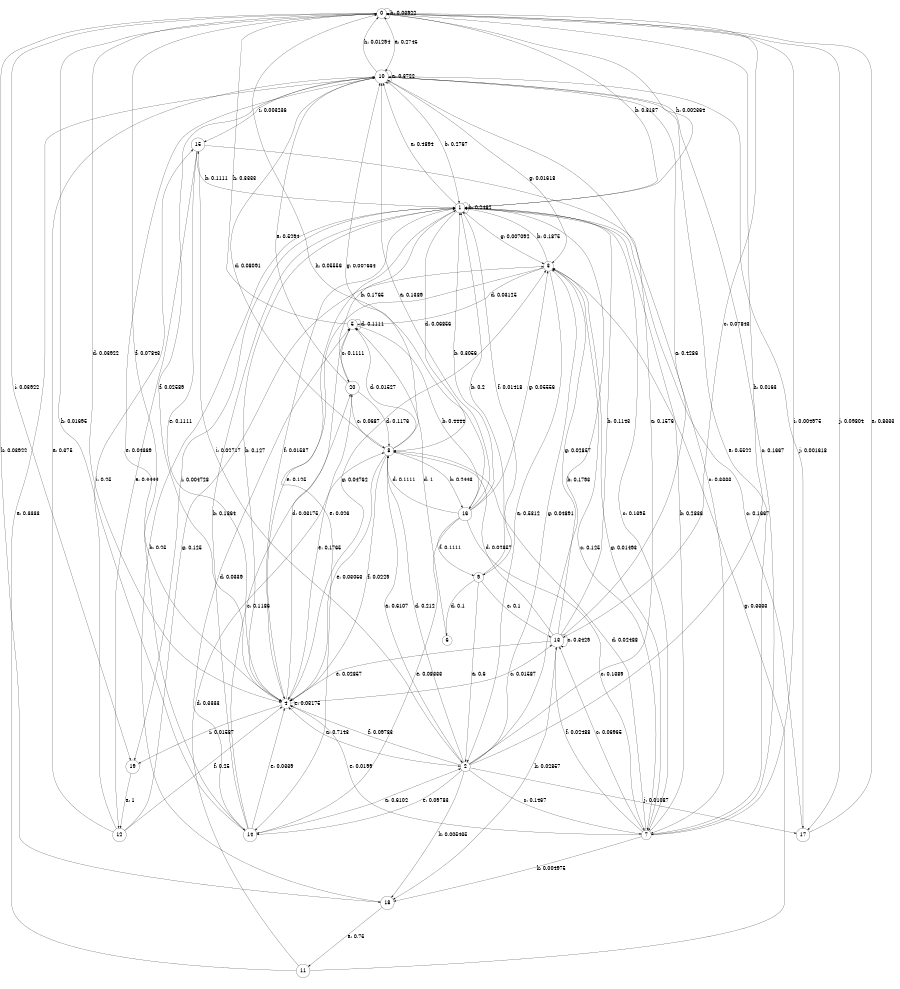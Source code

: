 digraph "d1-100nw-t0-cen-CG2k" {
size = "6,8.5";
ratio = "fill";
node [shape = circle];
node [fontsize = 24];
edge [fontsize = 24];
0 -> 10 [label = "a: 0.2745   "];
0 -> 1 [label = "b: 0.3137   "];
0 -> 13 [label = "c: 0.07843  "];
0 -> 4 [label = "d: 0.03922  "];
0 -> 4 [label = "f: 0.07843  "];
0 -> 0 [label = "h: 0.03922  "];
0 -> 19 [label = "i: 0.03922  "];
0 -> 17 [label = "j: 0.09804  "];
0 -> 18 [label = "k: 0.03922  "];
1 -> 10 [label = "a: 0.4894   "];
1 -> 1 [label = "b: 0.2482   "];
1 -> 7 [label = "c: 0.1395   "];
1 -> 8 [label = "d: 0.06856  "];
1 -> 14 [label = "e: 0.026    "];
1 -> 9 [label = "f: 0.01418  "];
1 -> 3 [label = "g: 0.007092  "];
1 -> 0 [label = "h: 0.002364  "];
1 -> 19 [label = "i: 0.004728  "];
2 -> 10 [label = "a: 0.1576   "];
2 -> 1 [label = "b: 0.1793   "];
2 -> 7 [label = "c: 0.1467   "];
2 -> 8 [label = "d: 0.212    "];
2 -> 14 [label = "e: 0.09783  "];
2 -> 4 [label = "f: 0.09783  "];
2 -> 3 [label = "g: 0.04891  "];
2 -> 0 [label = "h: 0.0163   "];
2 -> 15 [label = "i: 0.02717  "];
2 -> 17 [label = "j: 0.01087  "];
2 -> 18 [label = "k: 0.005435  "];
3 -> 2 [label = "a: 0.5312   "];
3 -> 1 [label = "b: 0.1875   "];
3 -> 7 [label = "c: 0.125    "];
3 -> 5 [label = "d: 0.03125  "];
3 -> 4 [label = "e: 0.125    "];
4 -> 2 [label = "a: 0.7143   "];
4 -> 1 [label = "b: 0.127    "];
4 -> 13 [label = "c: 0.01587  "];
4 -> 5 [label = "d: 0.03175  "];
4 -> 4 [label = "e: 0.03175  "];
4 -> 1 [label = "f: 0.01587  "];
4 -> 3 [label = "g: 0.04762  "];
4 -> 19 [label = "i: 0.01587  "];
5 -> 16 [label = "b: 0.4444   "];
5 -> 20 [label = "c: 0.1111   "];
5 -> 5 [label = "d: 0.1111   "];
5 -> 0 [label = "h: 0.3333   "];
6 -> 5 [label = "d: 1        "];
7 -> 10 [label = "a: 0.5522   "];
7 -> 1 [label = "b: 0.2836   "];
7 -> 13 [label = "c: 0.06965  "];
7 -> 8 [label = "d: 0.02488  "];
7 -> 4 [label = "e: 0.0199   "];
7 -> 13 [label = "f: 0.02488  "];
7 -> 3 [label = "g: 0.01493  "];
7 -> 0 [label = "i: 0.004975  "];
7 -> 18 [label = "k: 0.004975  "];
8 -> 2 [label = "a: 0.6107   "];
8 -> 16 [label = "b: 0.2443   "];
8 -> 20 [label = "c: 0.0687   "];
8 -> 5 [label = "d: 0.01527  "];
8 -> 4 [label = "e: 0.03053  "];
8 -> 4 [label = "f: 0.0229   "];
8 -> 10 [label = "g: 0.007634  "];
9 -> 2 [label = "a: 0.6      "];
9 -> 1 [label = "b: 0.2      "];
9 -> 13 [label = "c: 0.1      "];
9 -> 6 [label = "d: 0.1      "];
10 -> 10 [label = "a: 0.3722   "];
10 -> 1 [label = "b: 0.2767   "];
10 -> 7 [label = "c: 0.1667   "];
10 -> 8 [label = "d: 0.08091  "];
10 -> 14 [label = "e: 0.04369  "];
10 -> 4 [label = "f: 0.02589  "];
10 -> 3 [label = "g: 0.01618  "];
10 -> 0 [label = "h: 0.01294  "];
10 -> 15 [label = "i: 0.003236  "];
10 -> 17 [label = "j: 0.001618  "];
11 -> 10 [label = "a: 0.3333   "];
11 -> 8 [label = "d: 0.3333   "];
11 -> 3 [label = "g: 0.3333   "];
12 -> 10 [label = "a: 0.375    "];
12 -> 4 [label = "f: 0.25     "];
12 -> 3 [label = "g: 0.125    "];
12 -> 15 [label = "i: 0.25     "];
13 -> 10 [label = "a: 0.4286   "];
13 -> 1 [label = "b: 0.1143   "];
13 -> 13 [label = "c: 0.3429   "];
13 -> 8 [label = "d: 0.02857  "];
13 -> 4 [label = "e: 0.02857  "];
13 -> 3 [label = "g: 0.02857  "];
13 -> 18 [label = "k: 0.02857  "];
14 -> 2 [label = "a: 0.6102   "];
14 -> 1 [label = "b: 0.1864   "];
14 -> 20 [label = "c: 0.1186   "];
14 -> 5 [label = "d: 0.0339   "];
14 -> 4 [label = "e: 0.0339   "];
14 -> 0 [label = "h: 0.01695  "];
15 -> 12 [label = "a: 0.4444   "];
15 -> 1 [label = "b: 0.1111   "];
15 -> 7 [label = "c: 0.3333   "];
15 -> 4 [label = "e: 0.1111   "];
16 -> 10 [label = "a: 0.1389   "];
16 -> 1 [label = "b: 0.3056   "];
16 -> 7 [label = "c: 0.1389   "];
16 -> 8 [label = "d: 0.1111   "];
16 -> 14 [label = "e: 0.08333  "];
16 -> 9 [label = "f: 0.1111   "];
16 -> 3 [label = "g: 0.05556  "];
16 -> 0 [label = "h: 0.05556  "];
17 -> 0 [label = "a: 0.8333   "];
17 -> 1 [label = "c: 0.1667   "];
18 -> 11 [label = "a: 0.75     "];
18 -> 1 [label = "b: 0.25     "];
19 -> 12 [label = "a: 1        "];
20 -> 10 [label = "a: 0.5294   "];
20 -> 1 [label = "b: 0.1765   "];
20 -> 8 [label = "d: 0.1176   "];
20 -> 4 [label = "e: 0.1765   "];
}